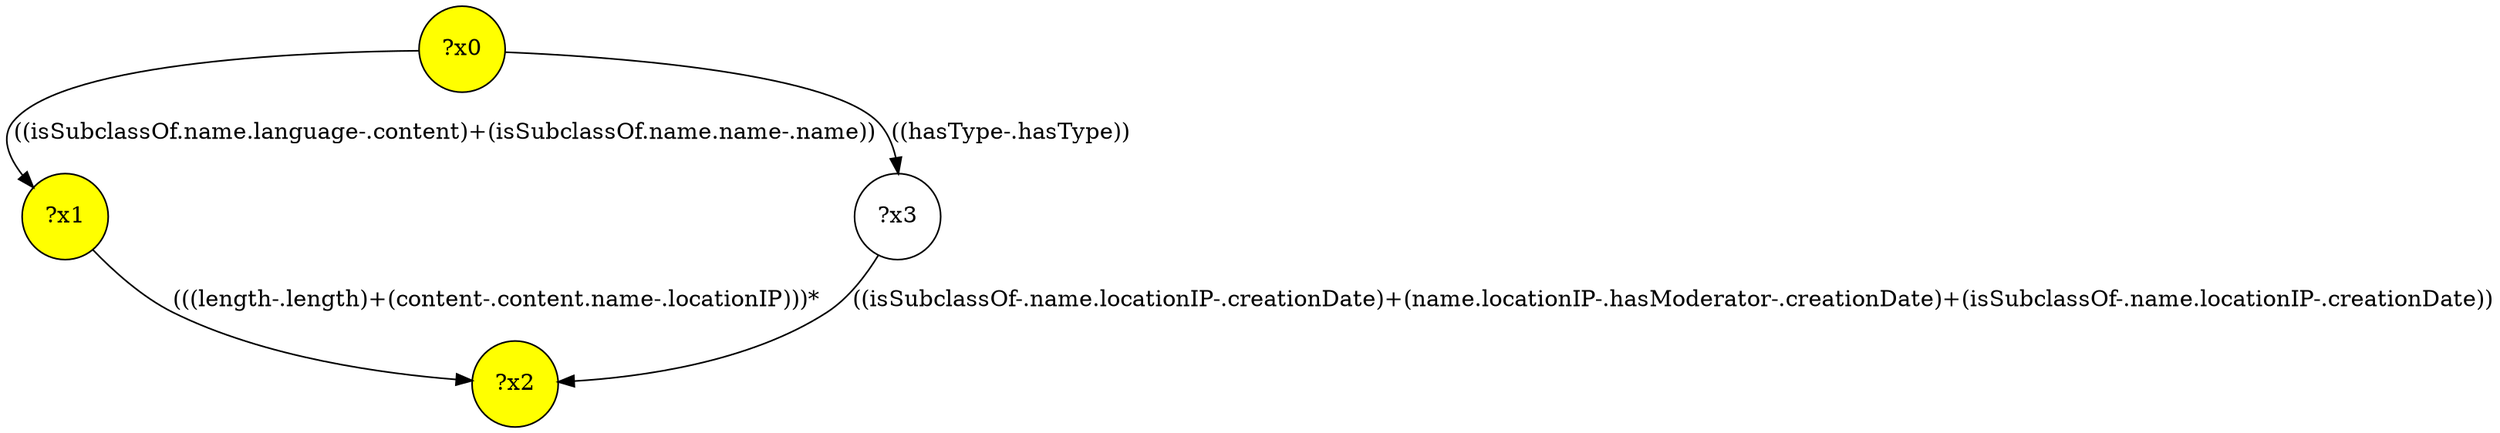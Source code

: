 digraph g {
	x2 [fillcolor="yellow", style="filled," shape=circle, label="?x2"];
	x0 [fillcolor="yellow", style="filled," shape=circle, label="?x0"];
	x1 [fillcolor="yellow", style="filled," shape=circle, label="?x1"];
	x0 -> x1 [label="((isSubclassOf.name.language-.content)+(isSubclassOf.name.name-.name))"];
	x1 -> x2 [label="(((length-.length)+(content-.content.name-.locationIP)))*"];
	x3 [shape=circle, label="?x3"];
	x0 -> x3 [label="((hasType-.hasType))"];
	x3 -> x2 [label="((isSubclassOf-.name.locationIP-.creationDate)+(name.locationIP-.hasModerator-.creationDate)+(isSubclassOf-.name.locationIP-.creationDate))"];
}
